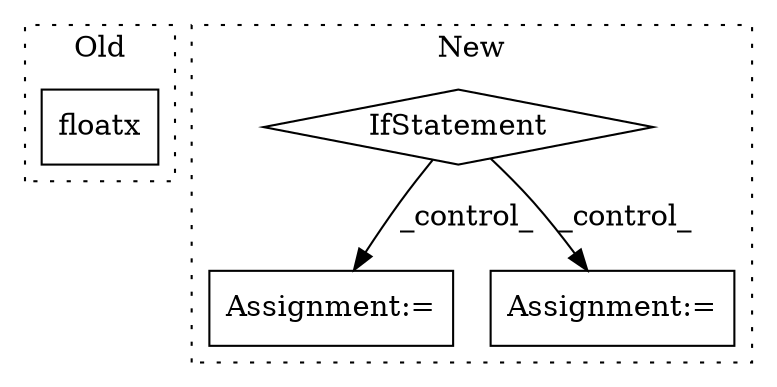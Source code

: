 digraph G {
subgraph cluster0 {
1 [label="floatx" a="32" s="1002" l="8" shape="box"];
label = "Old";
style="dotted";
}
subgraph cluster1 {
2 [label="IfStatement" a="25" s="958,996" l="4,2" shape="diamond"];
3 [label="Assignment:=" a="7" s="1014" l="2" shape="box"];
4 [label="Assignment:=" a="7" s="1102" l="2" shape="box"];
label = "New";
style="dotted";
}
2 -> 4 [label="_control_"];
2 -> 3 [label="_control_"];
}